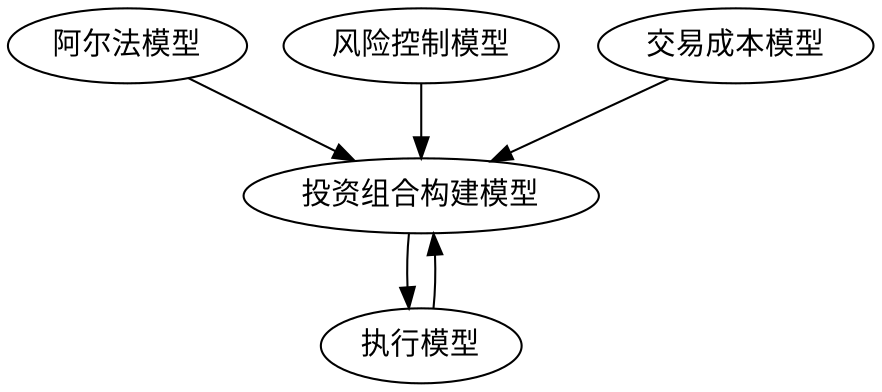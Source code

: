digraph G {
  graph [shape="box"]
  {阿尔法模型, 风险控制模型, 交易成本模型} -> 投资组合构建模型 
  投资组合构建模型 -> 执行模型
  执行模型 -> 投资组合构建模型
}

